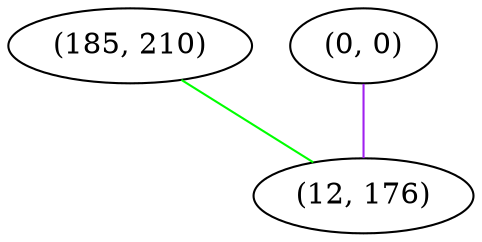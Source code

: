 graph "" {
"(185, 210)";
"(0, 0)";
"(12, 176)";
"(185, 210)" -- "(12, 176)"  [color=green, key=0, weight=2];
"(0, 0)" -- "(12, 176)"  [color=purple, key=0, weight=4];
}
